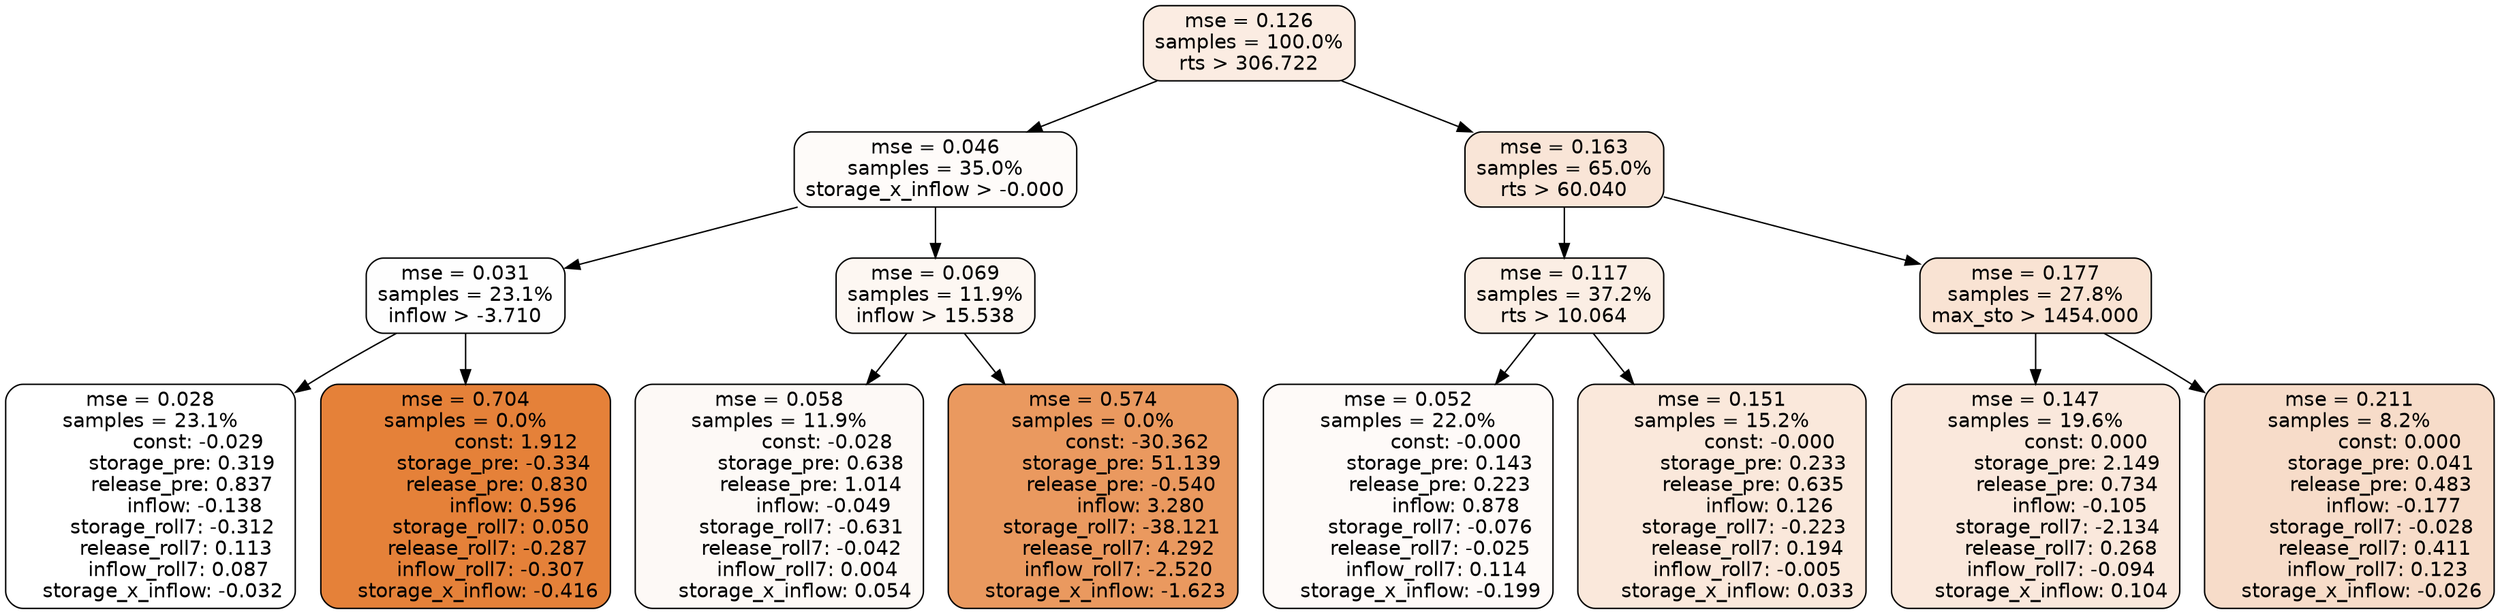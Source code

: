 digraph tree {
node [shape=rectangle, style="filled, rounded", color="black", fontname=helvetica] ;
edge [fontname=helvetica] ;
	"0" [label="mse = 0.126
samples = 100.0%
rts > 306.722", fillcolor="#fbece2"]
	"8" [label="mse = 0.046
samples = 35.0%
storage_x_inflow > -0.000", fillcolor="#fefbf9"]
	"1" [label="mse = 0.163
samples = 65.0%
rts > 60.040", fillcolor="#f9e5d7"]
	"9" [label="mse = 0.031
samples = 23.1%
inflow > -3.710", fillcolor="#fefefe"]
	"12" [label="mse = 0.069
samples = 11.9%
inflow > 15.538", fillcolor="#fdf7f2"]
	"2" [label="mse = 0.117
samples = 37.2%
rts > 10.064", fillcolor="#fbeee4"]
	"5" [label="mse = 0.177
samples = 27.8%
max_sto > 1454.000", fillcolor="#f9e3d3"]
	"11" [label="mse = 0.028
samples = 23.1%
               const: -0.029
          storage_pre: 0.319
          release_pre: 0.837
              inflow: -0.138
       storage_roll7: -0.312
        release_roll7: 0.113
         inflow_roll7: 0.087
    storage_x_inflow: -0.032", fillcolor="#ffffff"]
	"10" [label="mse = 0.704
samples = 0.0%
                const: 1.912
         storage_pre: -0.334
          release_pre: 0.830
               inflow: 0.596
        storage_roll7: 0.050
       release_roll7: -0.287
        inflow_roll7: -0.307
    storage_x_inflow: -0.416", fillcolor="#e58139"]
	"13" [label="mse = 0.058
samples = 11.9%
               const: -0.028
          storage_pre: 0.638
          release_pre: 1.014
              inflow: -0.049
       storage_roll7: -0.631
       release_roll7: -0.042
         inflow_roll7: 0.004
     storage_x_inflow: 0.054", fillcolor="#fdf9f6"]
	"14" [label="mse = 0.574
samples = 0.0%
              const: -30.362
         storage_pre: 51.139
         release_pre: -0.540
               inflow: 3.280
      storage_roll7: -38.121
        release_roll7: 4.292
        inflow_roll7: -2.520
    storage_x_inflow: -1.623", fillcolor="#ea995f"]
	"3" [label="mse = 0.052
samples = 22.0%
               const: -0.000
          storage_pre: 0.143
          release_pre: 0.223
               inflow: 0.878
       storage_roll7: -0.076
       release_roll7: -0.025
         inflow_roll7: 0.114
    storage_x_inflow: -0.199", fillcolor="#fefaf8"]
	"4" [label="mse = 0.151
samples = 15.2%
               const: -0.000
          storage_pre: 0.233
          release_pre: 0.635
               inflow: 0.126
       storage_roll7: -0.223
        release_roll7: 0.194
        inflow_roll7: -0.005
     storage_x_inflow: 0.033", fillcolor="#fae8db"]
	"6" [label="mse = 0.147
samples = 19.6%
                const: 0.000
          storage_pre: 2.149
          release_pre: 0.734
              inflow: -0.105
       storage_roll7: -2.134
        release_roll7: 0.268
        inflow_roll7: -0.094
     storage_x_inflow: 0.104", fillcolor="#fae8dc"]
	"7" [label="mse = 0.211
samples = 8.2%
                const: 0.000
          storage_pre: 0.041
          release_pre: 0.483
              inflow: -0.177
       storage_roll7: -0.028
        release_roll7: 0.411
         inflow_roll7: 0.123
    storage_x_inflow: -0.026", fillcolor="#f7dcc9"]

	"0" -> "1"
	"0" -> "8"
	"8" -> "9"
	"8" -> "12"
	"1" -> "2"
	"1" -> "5"
	"9" -> "10"
	"9" -> "11"
	"12" -> "13"
	"12" -> "14"
	"2" -> "3"
	"2" -> "4"
	"5" -> "6"
	"5" -> "7"
}